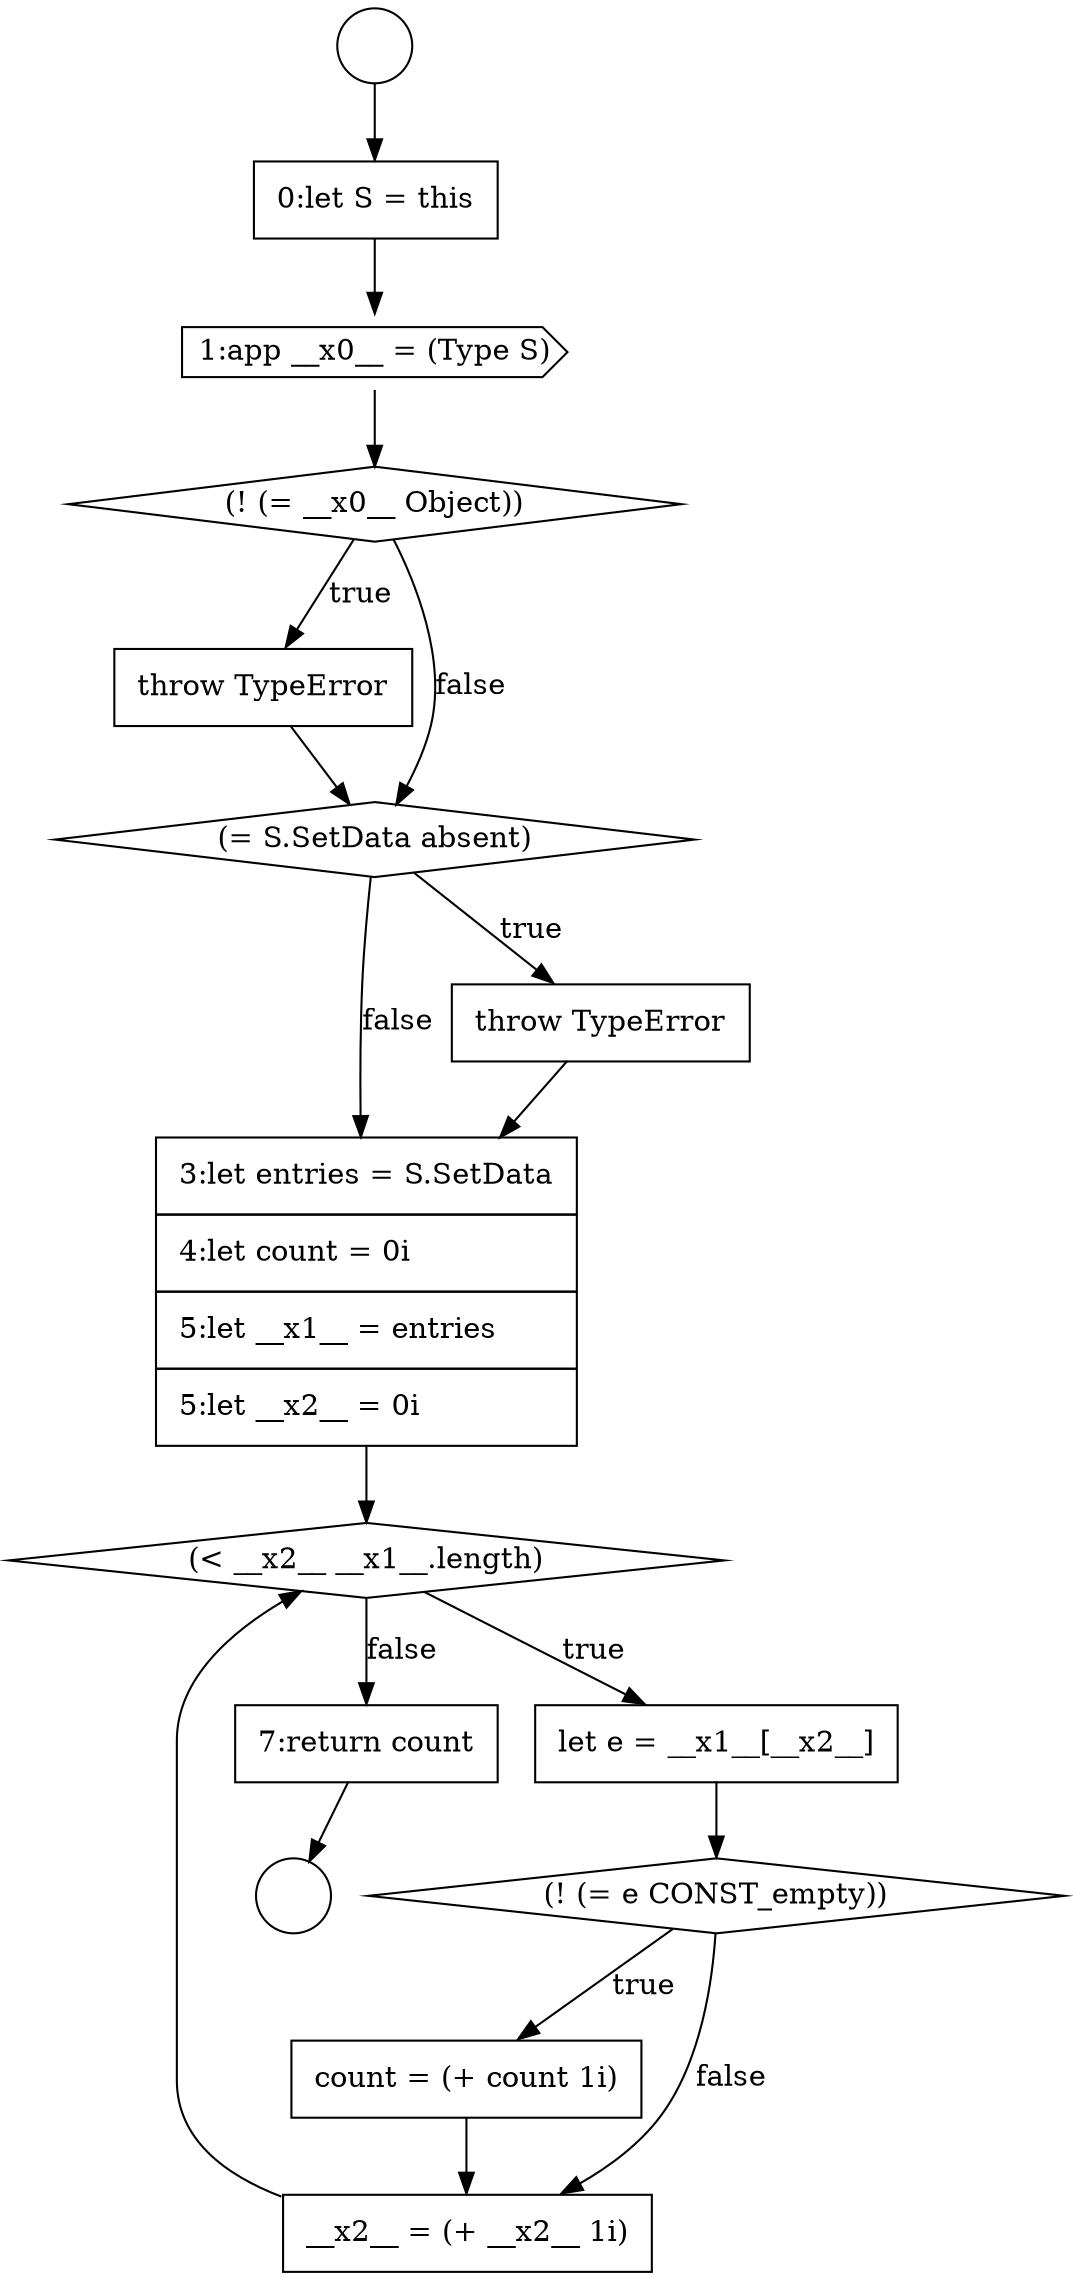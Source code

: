 digraph {
  node15889 [shape=circle label=" " color="black" fillcolor="white" style=filled]
  node15900 [shape=none, margin=0, label=<<font color="black">
    <table border="0" cellborder="1" cellspacing="0" cellpadding="10">
      <tr><td align="left">count = (+ count 1i)</td></tr>
    </table>
  </font>> color="black" fillcolor="white" style=filled]
  node15893 [shape=none, margin=0, label=<<font color="black">
    <table border="0" cellborder="1" cellspacing="0" cellpadding="10">
      <tr><td align="left">throw TypeError</td></tr>
    </table>
  </font>> color="black" fillcolor="white" style=filled]
  node15892 [shape=diamond, label=<<font color="black">(! (= __x0__ Object))</font>> color="black" fillcolor="white" style=filled]
  node15901 [shape=none, margin=0, label=<<font color="black">
    <table border="0" cellborder="1" cellspacing="0" cellpadding="10">
      <tr><td align="left">__x2__ = (+ __x2__ 1i)</td></tr>
    </table>
  </font>> color="black" fillcolor="white" style=filled]
  node15896 [shape=none, margin=0, label=<<font color="black">
    <table border="0" cellborder="1" cellspacing="0" cellpadding="10">
      <tr><td align="left">3:let entries = S.SetData</td></tr>
      <tr><td align="left">4:let count = 0i</td></tr>
      <tr><td align="left">5:let __x1__ = entries</td></tr>
      <tr><td align="left">5:let __x2__ = 0i</td></tr>
    </table>
  </font>> color="black" fillcolor="white" style=filled]
  node15897 [shape=diamond, label=<<font color="black">(&lt; __x2__ __x1__.length)</font>> color="black" fillcolor="white" style=filled]
  node15902 [shape=none, margin=0, label=<<font color="black">
    <table border="0" cellborder="1" cellspacing="0" cellpadding="10">
      <tr><td align="left">7:return count</td></tr>
    </table>
  </font>> color="black" fillcolor="white" style=filled]
  node15891 [shape=cds, label=<<font color="black">1:app __x0__ = (Type S)</font>> color="black" fillcolor="white" style=filled]
  node15898 [shape=none, margin=0, label=<<font color="black">
    <table border="0" cellborder="1" cellspacing="0" cellpadding="10">
      <tr><td align="left">let e = __x1__[__x2__]</td></tr>
    </table>
  </font>> color="black" fillcolor="white" style=filled]
  node15895 [shape=none, margin=0, label=<<font color="black">
    <table border="0" cellborder="1" cellspacing="0" cellpadding="10">
      <tr><td align="left">throw TypeError</td></tr>
    </table>
  </font>> color="black" fillcolor="white" style=filled]
  node15888 [shape=circle label=" " color="black" fillcolor="white" style=filled]
  node15890 [shape=none, margin=0, label=<<font color="black">
    <table border="0" cellborder="1" cellspacing="0" cellpadding="10">
      <tr><td align="left">0:let S = this</td></tr>
    </table>
  </font>> color="black" fillcolor="white" style=filled]
  node15894 [shape=diamond, label=<<font color="black">(= S.SetData absent)</font>> color="black" fillcolor="white" style=filled]
  node15899 [shape=diamond, label=<<font color="black">(! (= e CONST_empty))</font>> color="black" fillcolor="white" style=filled]
  node15897 -> node15898 [label=<<font color="black">true</font>> color="black"]
  node15897 -> node15902 [label=<<font color="black">false</font>> color="black"]
  node15892 -> node15893 [label=<<font color="black">true</font>> color="black"]
  node15892 -> node15894 [label=<<font color="black">false</font>> color="black"]
  node15891 -> node15892 [ color="black"]
  node15899 -> node15900 [label=<<font color="black">true</font>> color="black"]
  node15899 -> node15901 [label=<<font color="black">false</font>> color="black"]
  node15900 -> node15901 [ color="black"]
  node15895 -> node15896 [ color="black"]
  node15902 -> node15889 [ color="black"]
  node15893 -> node15894 [ color="black"]
  node15890 -> node15891 [ color="black"]
  node15888 -> node15890 [ color="black"]
  node15901 -> node15897 [ color="black"]
  node15894 -> node15895 [label=<<font color="black">true</font>> color="black"]
  node15894 -> node15896 [label=<<font color="black">false</font>> color="black"]
  node15896 -> node15897 [ color="black"]
  node15898 -> node15899 [ color="black"]
}
